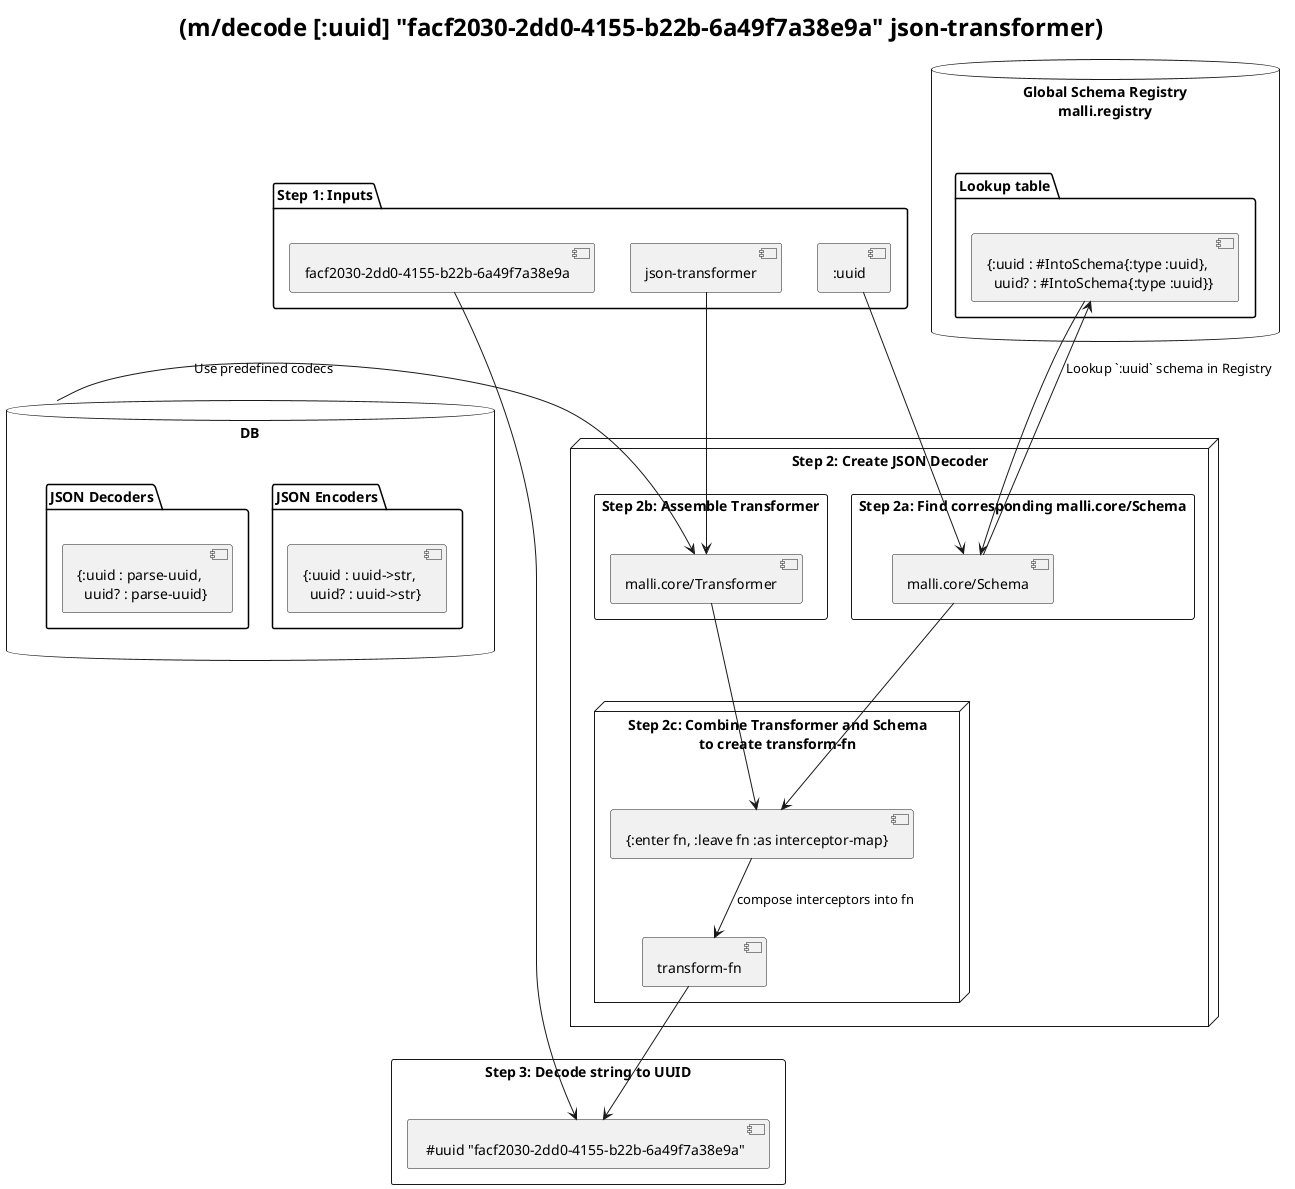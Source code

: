 @startuml
skinparam TitleFontSize 24
skinparam TitleFontStyle Bold
Title (m/decode [:uuid] "facf2030-2dd0-4155-b22b-6a49f7a38e9a" json-transformer)

database "Global Schema Registry\nmalli.registry" {
  folder "Lookup table" {
    [{:uuid : #IntoSchema{:type :uuid},\n  uuid? : #IntoSchema{:type :uuid}}] as LT
  }
}

package "Step 1: Inputs" {
  [:uuid]
  ["facf2030-2dd0-4155-b22b-6a49f7a38e9a"]
  [json-transformer]
}

node "Step 2: Create JSON Decoder" {
  rectangle "Step 2a: Find corresponding malli.core/Schema" {
    [:uuid] --> [malli.core/Schema]
  }
  rectangle "Step 2b: Assemble Transformer"{
    [json-transformer] --> [malli.core/Transformer]
  }

  node "Step 2c: Combine Transformer and Schema\nto create transform-fn" {
    [malli.core/Schema] --> [{:enter fn, :leave fn :as interceptor-map}]
    [malli.core/Transformer] --> [{:enter fn, :leave fn :as interceptor-map}]
    [{:enter fn, :leave fn :as interceptor-map}] --> [transform-fn] : compose interceptors into fn
  }
}

DB -right-> [malli.core/Transformer] : Use predefined codecs

[malli.core/Schema] -right-> LT : Lookup `:uuid` schema in Registry
LT --> [malli.core/Schema]

database "Predefined codecs\nmalli.transform" as DB {
  folder "JSON Encoders" {
    [{:uuid : uuid->str,\n  uuid? : uuid->str}] as Jenc
  }

  folder "JSON Decoders" {
    [{:uuid : parse-uuid,\n  uuid? : parse-uuid}] as Jdec
  }
}


rectangle "Step 3: Decode string to UUID" {
  [transform-fn] --> [ #uuid "facf2030-2dd0-4155-b22b-6a49f7a38e9a"]
  ["facf2030-2dd0-4155-b22b-6a49f7a38e9a"] --> [ #uuid "facf2030-2dd0-4155-b22b-6a49f7a38e9a"]
}

@enduml
